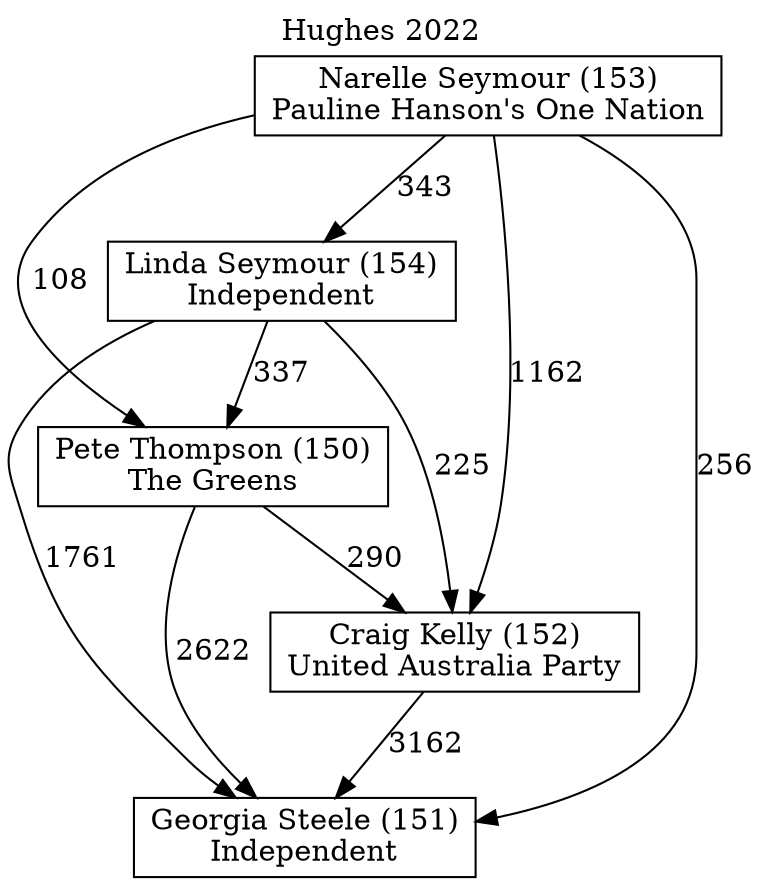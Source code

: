 // House preference flow
digraph "Georgia Steele (151)_Hughes_2022" {
	graph [label="Hughes 2022" labelloc=t mclimit=10]
	node [shape=box]
	"Georgia Steele (151)" [label="Georgia Steele (151)
Independent"]
	"Craig Kelly (152)" [label="Craig Kelly (152)
United Australia Party"]
	"Pete Thompson (150)" [label="Pete Thompson (150)
The Greens"]
	"Linda Seymour (154)" [label="Linda Seymour (154)
Independent"]
	"Narelle Seymour (153)" [label="Narelle Seymour (153)
Pauline Hanson's One Nation"]
	"Craig Kelly (152)" -> "Georgia Steele (151)" [label=3162]
	"Pete Thompson (150)" -> "Craig Kelly (152)" [label=290]
	"Linda Seymour (154)" -> "Pete Thompson (150)" [label=337]
	"Narelle Seymour (153)" -> "Linda Seymour (154)" [label=343]
	"Pete Thompson (150)" -> "Georgia Steele (151)" [label=2622]
	"Linda Seymour (154)" -> "Georgia Steele (151)" [label=1761]
	"Narelle Seymour (153)" -> "Georgia Steele (151)" [label=256]
	"Narelle Seymour (153)" -> "Pete Thompson (150)" [label=108]
	"Linda Seymour (154)" -> "Craig Kelly (152)" [label=225]
	"Narelle Seymour (153)" -> "Craig Kelly (152)" [label=1162]
}
